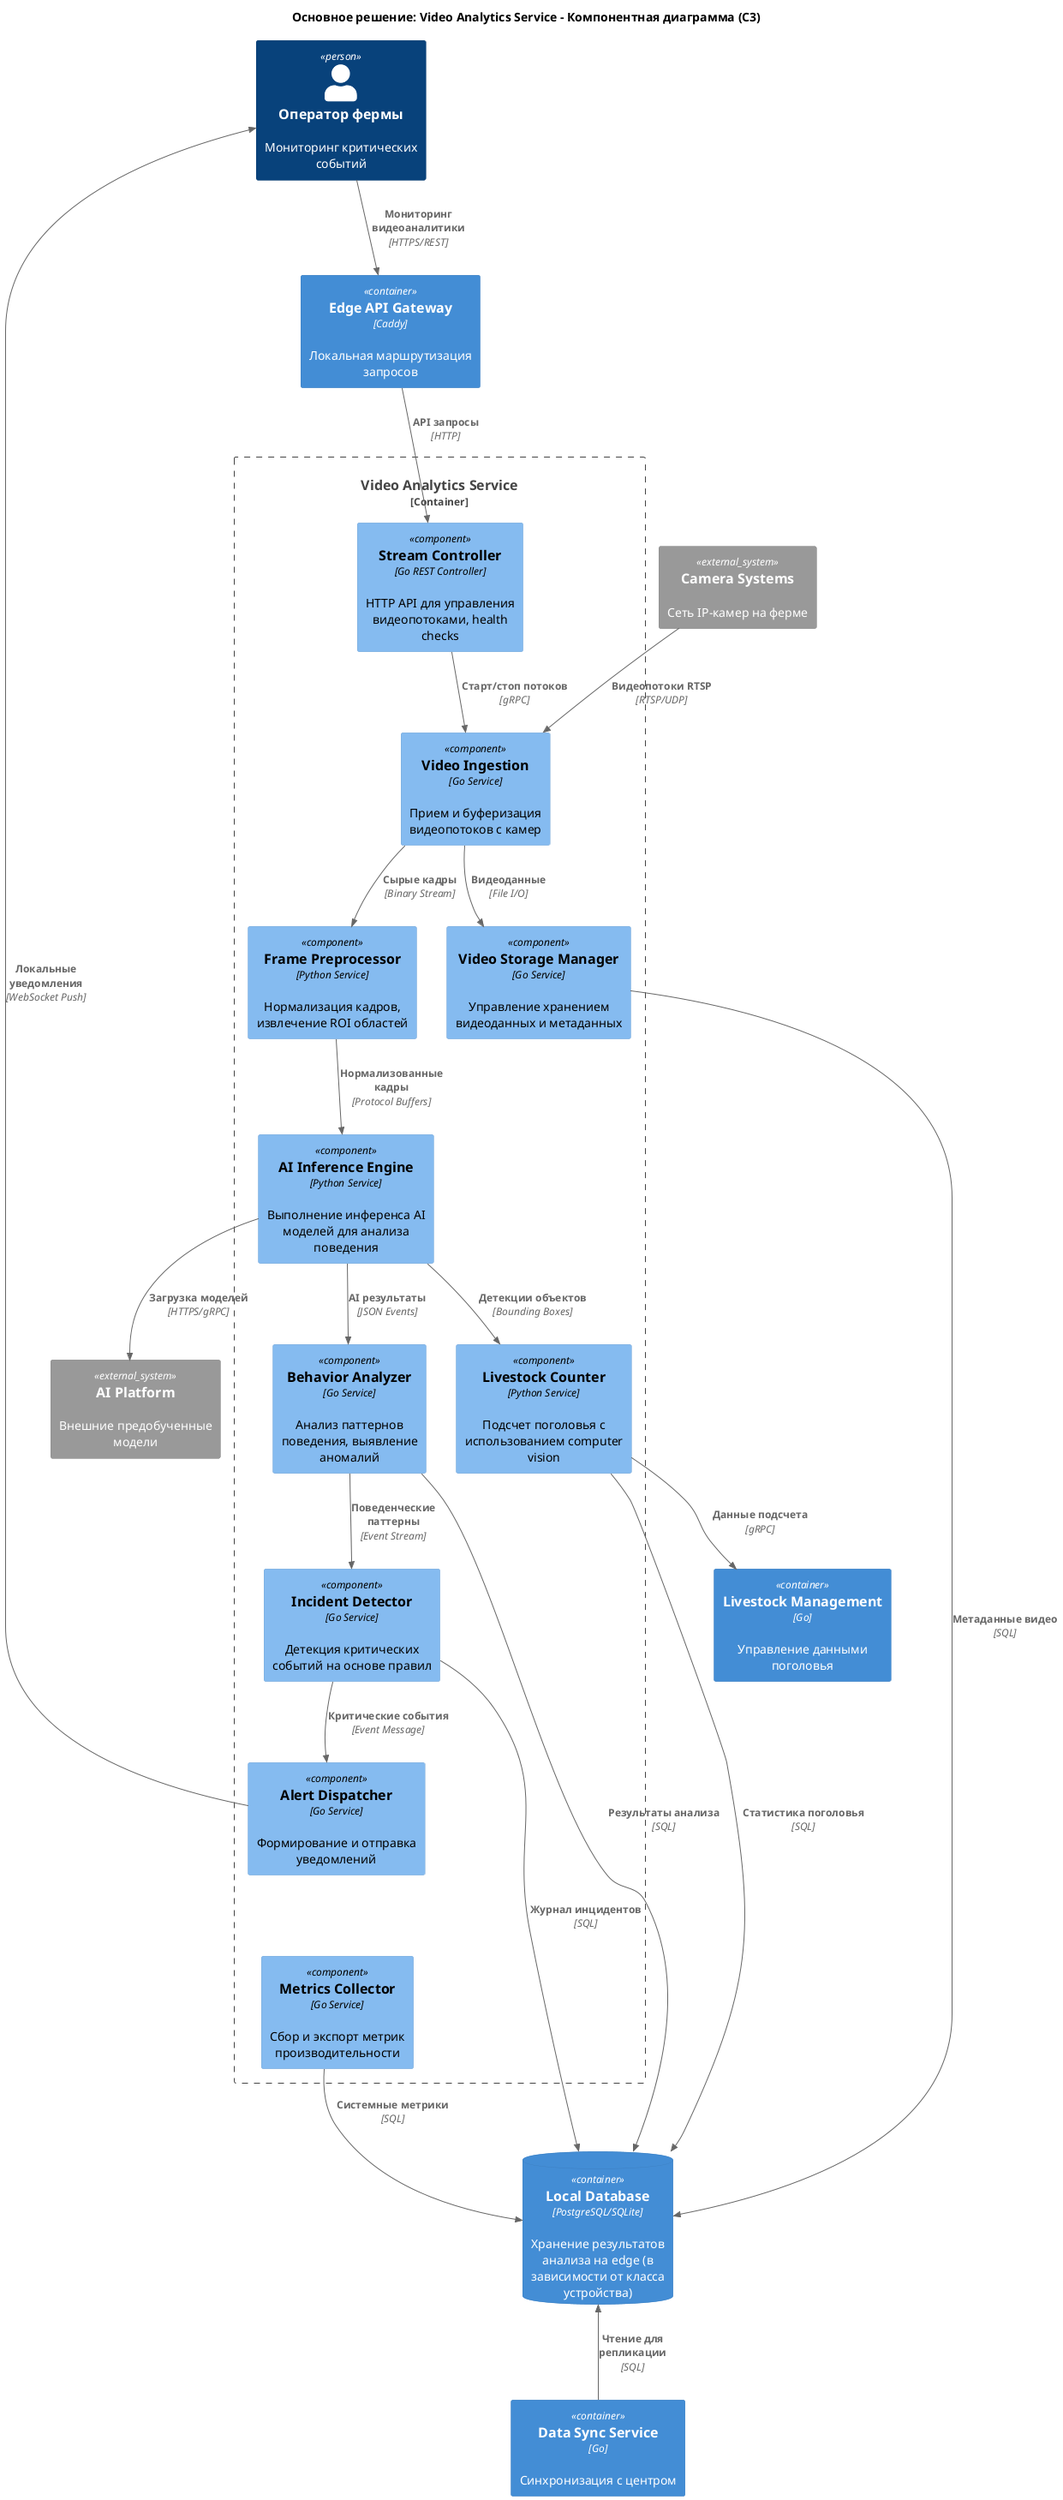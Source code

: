 @startuml Основное_решение_C3_VideoAnalytics
!include <C4/C4_Component>
LAYOUT_TOP_DOWN()

title Основное решение: Video Analytics Service - Компонентная диаграмма (C3)

Person(operator, "Оператор фермы", "Мониторинг критических событий")
Container(edge_api, "Edge API Gateway", "Caddy", "Локальная маршрутизация запросов")

Container_Boundary(video_analytics_boundary, "Video Analytics Service") {
    Component(stream_controller, "Stream Controller", "Go REST Controller", "HTTP API для управления видеопотоками, health checks")
    Component(video_ingestion, "Video Ingestion", "Go Service", "Прием и буферизация видеопотоков с камер")
    Component(frame_preprocessor, "Frame Preprocessor", "Python Service", "Нормализация кадров, извлечение ROI областей")
    Component(ai_inference_engine, "AI Inference Engine", "Python Service", "Выполнение инференса AI моделей для анализа поведения")
    Component(behavior_analyzer, "Behavior Analyzer", "Go Service", "Анализ паттернов поведения, выявление аномалий")
    Component(incident_detector, "Incident Detector", "Go Service", "Детекция критических событий на основе правил")
    Component(livestock_counter, "Livestock Counter", "Python Service", "Подсчет поголовья с использованием computer vision")
    Component(alert_dispatcher, "Alert Dispatcher", "Go Service", "Формирование и отправка уведомлений")
    Component(video_storage, "Video Storage Manager", "Go Service", "Управление хранением видеоданных и метаданных")
    Component(metrics_collector, "Metrics Collector", "Go Service", "Сбор и экспорт метрик производительности")

    Lay_D(stream_controller, video_ingestion)
    Lay_D(video_ingestion, frame_preprocessor)
    Lay_D(frame_preprocessor, ai_inference_engine)
    Lay_D(ai_inference_engine, behavior_analyzer)
    Lay_D(behavior_analyzer, incident_detector)
    Lay_D(incident_detector, alert_dispatcher)
    Lay_R(ai_inference_engine, livestock_counter)
    Lay_D(video_ingestion, video_storage)
    Lay_D(alert_dispatcher, metrics_collector)
}

ContainerDb(local_storage, "Local Database", "PostgreSQL/SQLite", "Хранение результатов анализа на edge (в зависимости от класса устройства)")
Container(sync_service, "Data Sync Service", "Go", "Синхронизация с центром")
System_Ext(camera_systems, "Camera Systems", "Сеть IP-камер на ферме")
System_Ext(ai_platform, "AI Platform", "Внешние предобученные модели")
Container(livestock_service, "Livestock Management", "Go", "Управление данными поголовья")

' Внешние взаимодействия
Rel(operator, edge_api, "Мониторинг видеоаналитики", "HTTPS/REST")
Rel(edge_api, stream_controller, "API запросы", "HTTP")
Rel(camera_systems, video_ingestion, "Видеопотоки RTSP", "RTSP/UDP")

' Основной поток обработки видео
Rel(stream_controller, video_ingestion, "Старт/стоп потоков", "gRPC")
Rel(video_ingestion, frame_preprocessor, "Сырые кадры", "Binary Stream")
Rel(frame_preprocessor, ai_inference_engine, "Нормализованные кадры", "Protocol Buffers")
Rel(ai_inference_engine, behavior_analyzer, "AI результаты", "JSON Events")
Rel(behavior_analyzer, incident_detector, "Поведенческие паттерны", "Event Stream")
Rel(ai_inference_engine, livestock_counter, "Детекции объектов", "Bounding Boxes")

' Обработка инцидентов и уведомления
Rel(incident_detector, alert_dispatcher, "Критические события", "Event Message")
Rel(alert_dispatcher, operator, "Локальные уведомления", "WebSocket Push")
Rel(livestock_counter, livestock_service, "Данные подсчета", "gRPC")

' Хранение и синхронизация
Rel(video_ingestion, video_storage, "Видеоданные", "File I/O")
Rel(behavior_analyzer, local_storage, "Результаты анализа", "SQL")
Rel(incident_detector, local_storage, "Журнал инцидентов", "SQL")
Rel(livestock_counter, local_storage, "Статистика поголовья", "SQL")
Rel(video_storage, local_storage, "Метаданные видео", "SQL")

' Мониторинг и внешние интеграции
Rel(metrics_collector, local_storage, "Системные метрики", "SQL")
Rel(sync_service, local_storage, "Чтение для репликации", "SQL")
Rel(ai_inference_engine, ai_platform, "Загрузка моделей", "HTTPS/gRPC")

' Вспомогательная топология для читаемости
Lay_D(operator, edge_api)
Lay_D(edge_api, stream_controller)
Lay_R(video_ingestion, camera_systems)
Lay_R(ai_inference_engine, ai_platform)
Lay_D(incident_detector, local_storage)
Lay_R(local_storage, sync_service)
Lay_R(livestock_counter, livestock_service)

@enduml